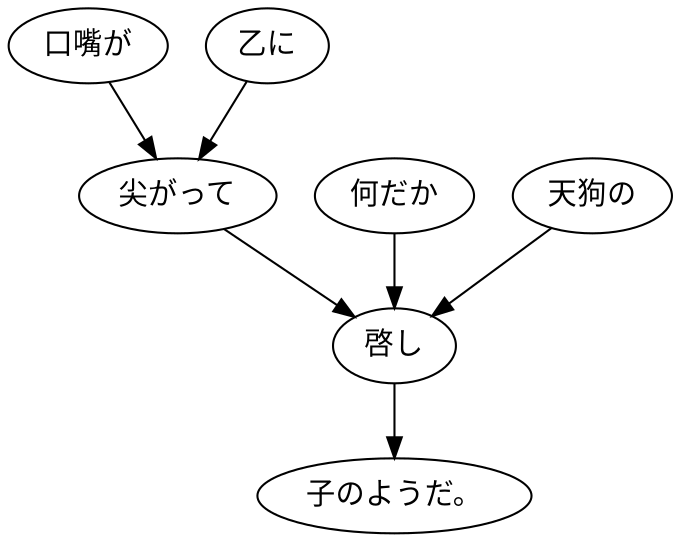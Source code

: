 digraph graph4147 {
	node0 [label="口嘴が"];
	node1 [label="乙に"];
	node2 [label="尖がって"];
	node3 [label="何だか"];
	node4 [label="天狗の"];
	node5 [label="啓し"];
	node6 [label="子のようだ。"];
	node0 -> node2;
	node1 -> node2;
	node2 -> node5;
	node3 -> node5;
	node4 -> node5;
	node5 -> node6;
}

